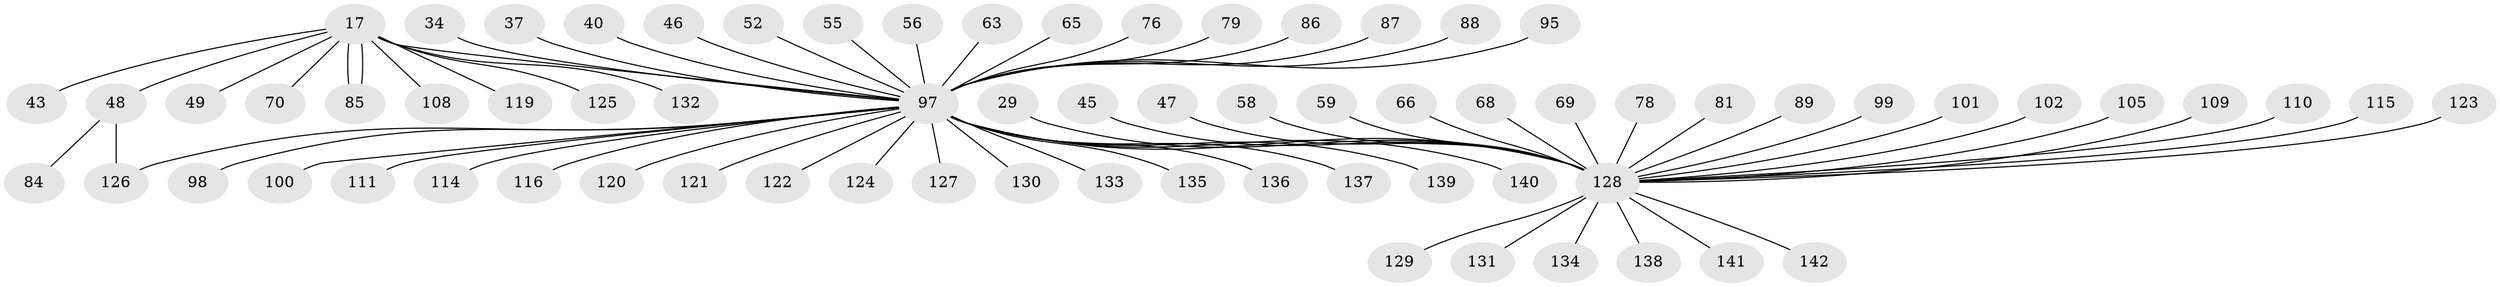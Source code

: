 // original degree distribution, {10: 0.007042253521126761, 25: 0.007042253521126761, 18: 0.007042253521126761, 2: 0.19014084507042253, 3: 0.07042253521126761, 6: 0.014084507042253521, 1: 0.6267605633802817, 5: 0.02112676056338028, 4: 0.035211267605633804, 13: 0.007042253521126761, 7: 0.014084507042253521}
// Generated by graph-tools (version 1.1) at 2025/47/03/09/25 04:47:04]
// undirected, 71 vertices, 72 edges
graph export_dot {
graph [start="1"]
  node [color=gray90,style=filled];
  17;
  29;
  34;
  37;
  40;
  43;
  45;
  46;
  47;
  48 [super="+25"];
  49;
  52;
  55;
  56;
  58;
  59;
  63;
  65;
  66 [super="+13"];
  68 [super="+4"];
  69 [super="+60"];
  70 [super="+36"];
  76;
  78;
  79;
  81 [super="+72"];
  84 [super="+26"];
  85;
  86;
  87;
  88;
  89 [super="+54"];
  95;
  97 [super="+15+5+9+12+30"];
  98;
  99;
  100;
  101;
  102;
  105;
  108 [super="+80"];
  109;
  110 [super="+90"];
  111 [super="+67"];
  114;
  115;
  116 [super="+107"];
  119 [super="+92"];
  120 [super="+94"];
  121 [super="+104"];
  122 [super="+14"];
  123;
  124 [super="+113"];
  125;
  126 [super="+96"];
  127;
  128 [super="+18+16+19+23+50+38+51+91+103+77"];
  129;
  130 [super="+112+117+118"];
  131;
  132;
  133;
  134;
  135 [super="+22"];
  136;
  137;
  138 [super="+53"];
  139;
  140 [super="+41"];
  141 [super="+39"];
  142;
  17 -- 43;
  17 -- 48 [weight=2];
  17 -- 49;
  17 -- 85;
  17 -- 85;
  17 -- 97 [weight=2];
  17 -- 125;
  17 -- 132;
  17 -- 70;
  17 -- 108;
  17 -- 119;
  29 -- 128;
  34 -- 97;
  37 -- 97;
  40 -- 97;
  45 -- 128;
  46 -- 97;
  47 -- 128;
  48 -- 84;
  48 -- 126;
  52 -- 97;
  55 -- 97;
  56 -- 97;
  58 -- 128;
  59 -- 128;
  63 -- 97;
  65 -- 97;
  66 -- 128;
  68 -- 128;
  69 -- 128;
  76 -- 97;
  78 -- 128;
  79 -- 97;
  81 -- 128;
  86 -- 97;
  87 -- 97;
  88 -- 97;
  89 -- 128;
  95 -- 97;
  97 -- 133;
  97 -- 136;
  97 -- 137;
  97 -- 139;
  97 -- 98;
  97 -- 127;
  97 -- 126;
  97 -- 100;
  97 -- 114;
  97 -- 128 [weight=6];
  97 -- 122;
  97 -- 135;
  97 -- 140;
  97 -- 111;
  97 -- 120;
  97 -- 121;
  97 -- 116;
  97 -- 130;
  97 -- 124;
  99 -- 128;
  101 -- 128;
  102 -- 128;
  105 -- 128;
  109 -- 128;
  110 -- 128;
  115 -- 128;
  123 -- 128;
  128 -- 131;
  128 -- 142;
  128 -- 129;
  128 -- 134;
  128 -- 141;
  128 -- 138;
}
